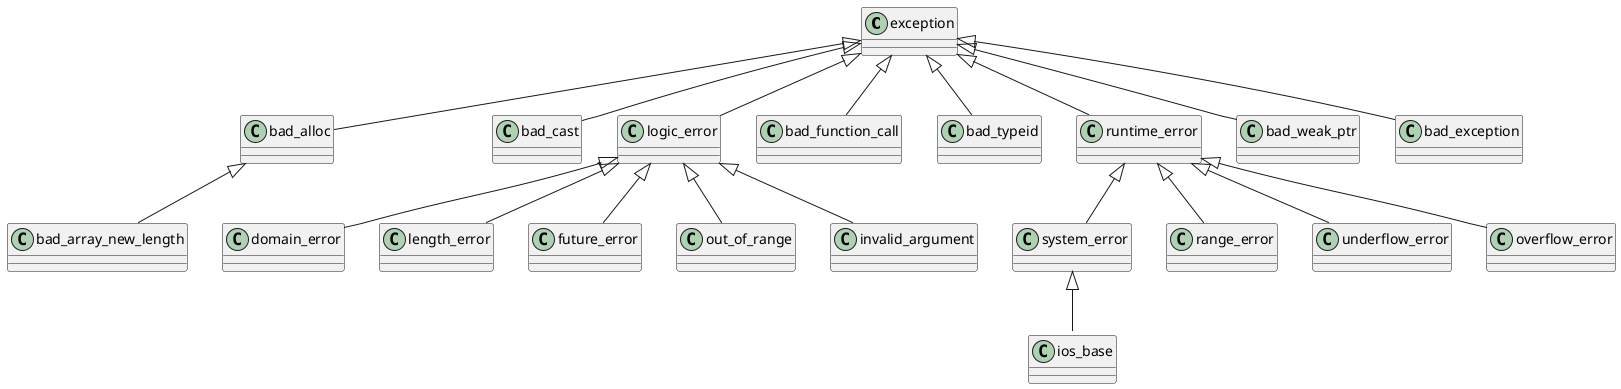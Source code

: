 @startuml
exception <|-- bad_alloc
exception <|-- bad_cast
exception <|-- logic_error
exception <|-- bad_function_call
exception <|-- bad_typeid
exception <|-- runtime_error
exception <|-- bad_weak_ptr
exception <|-- bad_exception

bad_alloc <|-- bad_array_new_length
logic_error <|-- domain_error
logic_error <|-- length_error
logic_error <|-- future_error
logic_error <|-- out_of_range
logic_error <|-- invalid_argument
runtime_error <|-- system_error
runtime_error <|-- range_error
runtime_error <|-- underflow_error
runtime_error <|-- overflow_error

system_error <|-- ios_base::failure
@enduml
